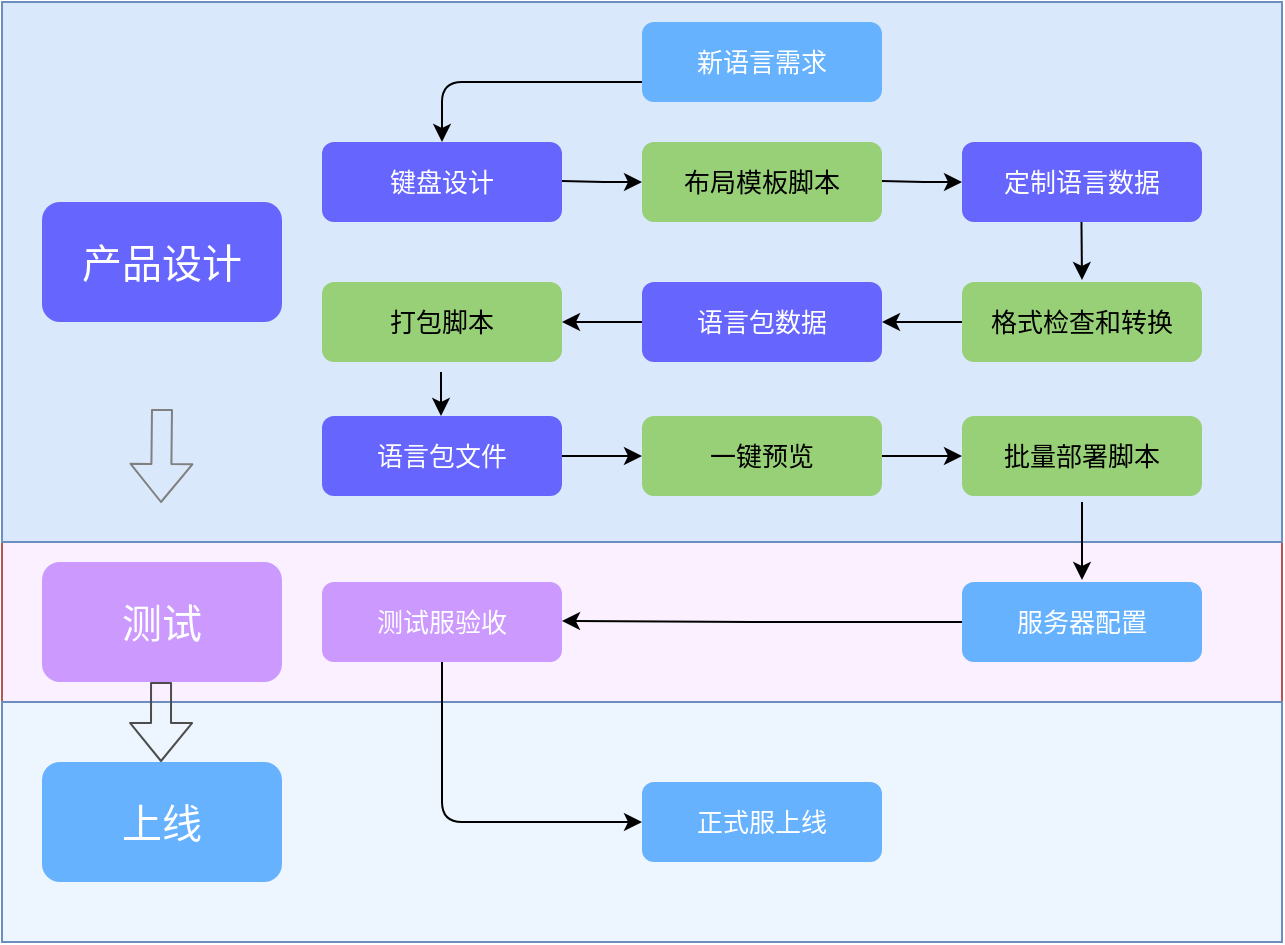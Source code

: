 <mxfile version="14.4.3" type="github">
  <diagram id="xOBQJXy0Ue40J4LOi7c3" name="Page-1">
    <mxGraphModel dx="1038" dy="548" grid="1" gridSize="10" guides="1" tooltips="1" connect="1" arrows="1" fold="1" page="1" pageScale="1" pageWidth="1169" pageHeight="1654" math="0" shadow="0">
      <root>
        <mxCell id="0" />
        <mxCell id="1" parent="0" />
        <mxCell id="9wywZuN-ud5n2_ETPoj8-13" value="" style="rounded=0;whiteSpace=wrap;html=1;shadow=0;fontSize=13;strokeColor=#b85450;fillColor=#FAF0FF;" vertex="1" parent="1">
          <mxGeometry x="80" y="900" width="640" height="130" as="geometry" />
        </mxCell>
        <mxCell id="9wywZuN-ud5n2_ETPoj8-11" value="" style="rounded=0;whiteSpace=wrap;html=1;fontSize=13;shadow=0;fillColor=#dae8fc;strokeColor=#6c8ebf;" vertex="1" parent="1">
          <mxGeometry x="80" y="680" width="640" height="270" as="geometry" />
        </mxCell>
        <mxCell id="efsipYV88HZfpGAUX3hU-22" value="" style="edgeStyle=orthogonalEdgeStyle;rounded=0;orthogonalLoop=1;jettySize=auto;html=1;" parent="1" edge="1">
          <mxGeometry relative="1" as="geometry">
            <mxPoint x="299.5" y="865" as="sourcePoint" />
            <mxPoint x="299.5" y="887" as="targetPoint" />
          </mxGeometry>
        </mxCell>
        <mxCell id="efsipYV88HZfpGAUX3hU-23" value="" style="edgeStyle=orthogonalEdgeStyle;rounded=0;orthogonalLoop=1;jettySize=auto;html=1;entryX=0;entryY=0.5;entryDx=0;entryDy=0;" parent="1" edge="1" target="RqDaoYSggY41LwrY34h8-11">
          <mxGeometry relative="1" as="geometry">
            <mxPoint x="360" y="769.5" as="sourcePoint" />
            <mxPoint x="390" y="769.5" as="targetPoint" />
          </mxGeometry>
        </mxCell>
        <mxCell id="efsipYV88HZfpGAUX3hU-18" value="" style="endArrow=classic;html=1;exitX=0;exitY=0.5;exitDx=0;exitDy=0;entryX=0.5;entryY=0;entryDx=0;entryDy=0;" parent="1" edge="1">
          <mxGeometry width="50" height="50" relative="1" as="geometry">
            <mxPoint x="400" y="720" as="sourcePoint" />
            <mxPoint x="300" y="750" as="targetPoint" />
            <Array as="points">
              <mxPoint x="300" y="720" />
            </Array>
          </mxGeometry>
        </mxCell>
        <mxCell id="efsipYV88HZfpGAUX3hU-34" value="" style="endArrow=classic;html=1;entryX=1;entryY=0.5;entryDx=0;entryDy=0;" parent="1" edge="1" target="RqDaoYSggY41LwrY34h8-20">
          <mxGeometry width="50" height="50" relative="1" as="geometry">
            <mxPoint x="560" y="840" as="sourcePoint" />
            <mxPoint x="530" y="840" as="targetPoint" />
          </mxGeometry>
        </mxCell>
        <mxCell id="wHggCsX_2gIJy1Te9Tja-1" value="" style="endArrow=classic;html=1;" parent="1" edge="1">
          <mxGeometry width="50" height="50" relative="1" as="geometry">
            <mxPoint x="619.733" y="790" as="sourcePoint" />
            <mxPoint x="620" y="819" as="targetPoint" />
            <Array as="points" />
          </mxGeometry>
        </mxCell>
        <mxCell id="RqDaoYSggY41LwrY34h8-2" value="" style="endArrow=classic;html=1;exitX=1;exitY=0.5;exitDx=0;exitDy=0;" parent="1" edge="1" source="RqDaoYSggY41LwrY34h8-17">
          <mxGeometry width="50" height="50" relative="1" as="geometry">
            <mxPoint x="620" y="960" as="sourcePoint" />
            <mxPoint x="560" y="907" as="targetPoint" />
            <Array as="points" />
          </mxGeometry>
        </mxCell>
        <mxCell id="RqDaoYSggY41LwrY34h8-7" value="&lt;span style=&quot;font-size: 13px;&quot;&gt;新语言需求&lt;/span&gt;" style="rounded=1;whiteSpace=wrap;html=1;strokeColor=none;fontSize=13;fontColor=#FFFFFF;fillColor=#66B2FF;" parent="1" vertex="1">
          <mxGeometry x="400" y="690" width="120" height="40" as="geometry" />
        </mxCell>
        <mxCell id="RqDaoYSggY41LwrY34h8-9" value="键盘设计" style="rounded=1;whiteSpace=wrap;html=1;fillColor=#6666FF;fontColor=#FFFFFF;strokeColor=none;fontSize=13;" parent="1" vertex="1">
          <mxGeometry x="240" y="750" width="120" height="40" as="geometry" />
        </mxCell>
        <mxCell id="RqDaoYSggY41LwrY34h8-11" value="布局模板脚本" style="rounded=1;whiteSpace=wrap;html=1;fillColor=#97D077;strokeColor=none;fontSize=13;" parent="1" vertex="1">
          <mxGeometry x="400" y="750" width="120" height="40" as="geometry" />
        </mxCell>
        <mxCell id="RqDaoYSggY41LwrY34h8-12" value="格式检查和转换" style="rounded=1;whiteSpace=wrap;html=1;fillColor=#97D077;strokeColor=none;fontSize=13;" parent="1" vertex="1">
          <mxGeometry x="560" y="820" width="120" height="40" as="geometry" />
        </mxCell>
        <mxCell id="RqDaoYSggY41LwrY34h8-13" value="打包脚本" style="rounded=1;whiteSpace=wrap;html=1;fillColor=#97D077;strokeColor=none;fontSize=13;" parent="1" vertex="1">
          <mxGeometry x="240" y="820" width="120" height="40" as="geometry" />
        </mxCell>
        <mxCell id="RqDaoYSggY41LwrY34h8-14" value="批量部署脚本" style="rounded=1;whiteSpace=wrap;html=1;fillColor=#97D077;strokeColor=none;fontSize=13;" parent="1" vertex="1">
          <mxGeometry x="560" y="887" width="120" height="40" as="geometry" />
        </mxCell>
        <mxCell id="RqDaoYSggY41LwrY34h8-15" value="定制语言数据" style="rounded=1;whiteSpace=wrap;html=1;strokeColor=none;fillColor=#6666FF;fontColor=#FFFFFF;fontSize=13;" parent="1" vertex="1">
          <mxGeometry x="560" y="750" width="120" height="40" as="geometry" />
        </mxCell>
        <mxCell id="RqDaoYSggY41LwrY34h8-16" value="语言包文件" style="rounded=1;whiteSpace=wrap;html=1;fillColor=#6666FF;strokeColor=none;fontColor=#FFFFFF;fontSize=13;" parent="1" vertex="1">
          <mxGeometry x="240" y="887" width="120" height="40" as="geometry" />
        </mxCell>
        <mxCell id="RqDaoYSggY41LwrY34h8-17" value="一键预览" style="rounded=1;whiteSpace=wrap;html=1;fillColor=#97D077;strokeColor=none;fontSize=13;" parent="1" vertex="1">
          <mxGeometry x="400" y="887" width="120" height="40" as="geometry" />
        </mxCell>
        <mxCell id="RqDaoYSggY41LwrY34h8-20" value="语言包数据" style="rounded=1;whiteSpace=wrap;html=1;fontColor=#FFFFFF;strokeColor=none;fillColor=#6666FF;fontSize=13;" parent="1" vertex="1">
          <mxGeometry x="400" y="820" width="120" height="40" as="geometry" />
        </mxCell>
        <mxCell id="RqDaoYSggY41LwrY34h8-27" value="&lt;font style=&quot;font-size: 20px&quot;&gt;产品设计&lt;/font&gt;" style="rounded=1;whiteSpace=wrap;html=1;fontColor=#ffffff;fillColor=#6666FF;strokeColor=none;" parent="1" vertex="1">
          <mxGeometry x="100" y="780" width="120" height="60" as="geometry" />
        </mxCell>
        <mxCell id="9wywZuN-ud5n2_ETPoj8-3" value="" style="edgeStyle=orthogonalEdgeStyle;rounded=0;orthogonalLoop=1;jettySize=auto;html=1;entryX=0;entryY=0.5;entryDx=0;entryDy=0;" edge="1" parent="1" target="RqDaoYSggY41LwrY34h8-15">
          <mxGeometry relative="1" as="geometry">
            <mxPoint x="520" y="769.5" as="sourcePoint" />
            <mxPoint x="550" y="769.5" as="targetPoint" />
          </mxGeometry>
        </mxCell>
        <mxCell id="9wywZuN-ud5n2_ETPoj8-4" value="" style="endArrow=classic;html=1;entryX=1;entryY=0.5;entryDx=0;entryDy=0;" edge="1" parent="1">
          <mxGeometry width="50" height="50" relative="1" as="geometry">
            <mxPoint x="400" y="840" as="sourcePoint" />
            <mxPoint x="360" y="840" as="targetPoint" />
          </mxGeometry>
        </mxCell>
        <mxCell id="9wywZuN-ud5n2_ETPoj8-6" value="" style="edgeStyle=orthogonalEdgeStyle;rounded=0;orthogonalLoop=1;jettySize=auto;html=1;entryX=0;entryY=0.5;entryDx=0;entryDy=0;exitX=1;exitY=0.5;exitDx=0;exitDy=0;" edge="1" parent="1" source="RqDaoYSggY41LwrY34h8-16" target="RqDaoYSggY41LwrY34h8-17">
          <mxGeometry relative="1" as="geometry">
            <mxPoint x="530" y="779.5" as="sourcePoint" />
            <mxPoint x="570" y="780" as="targetPoint" />
          </mxGeometry>
        </mxCell>
        <mxCell id="efsipYV88HZfpGAUX3hU-29" value="" style="edgeStyle=orthogonalEdgeStyle;rounded=0;orthogonalLoop=1;jettySize=auto;html=1;exitX=0;exitY=0.5;exitDx=0;exitDy=0;" parent="1" edge="1" source="RqDaoYSggY41LwrY34h8-18">
          <mxGeometry relative="1" as="geometry">
            <mxPoint x="550" y="990" as="sourcePoint" />
            <mxPoint x="360" y="989.5" as="targetPoint" />
            <Array as="points">
              <mxPoint x="455" y="990" />
            </Array>
          </mxGeometry>
        </mxCell>
        <mxCell id="efsipYV88HZfpGAUX3hU-35" value="" style="endArrow=classic;html=1;" parent="1" edge="1">
          <mxGeometry width="50" height="50" relative="1" as="geometry">
            <mxPoint x="620" y="930" as="sourcePoint" />
            <mxPoint x="620" y="969" as="targetPoint" />
          </mxGeometry>
        </mxCell>
        <mxCell id="RqDaoYSggY41LwrY34h8-18" value="服务器配置" style="rounded=1;whiteSpace=wrap;html=1;fontSize=13;strokeColor=none;fillColor=#66B2FF;fontColor=#FFFFFF;" parent="1" vertex="1">
          <mxGeometry x="560" y="970" width="120" height="40" as="geometry" />
        </mxCell>
        <mxCell id="RqDaoYSggY41LwrY34h8-19" value="测试服验收" style="rounded=1;whiteSpace=wrap;html=1;strokeColor=none;fontColor=#FFFFFF;fontSize=13;fillColor=#CC99FF;" parent="1" vertex="1">
          <mxGeometry x="240" y="970" width="120" height="40" as="geometry" />
        </mxCell>
        <mxCell id="RqDaoYSggY41LwrY34h8-25" value="&lt;font style=&quot;font-size: 20px&quot;&gt;测试&lt;/font&gt;" style="rounded=1;whiteSpace=wrap;html=1;fontColor=#ffffff;strokeColor=none;fillColor=#CC99FF;" parent="1" vertex="1">
          <mxGeometry x="100" y="960" width="120" height="60" as="geometry" />
        </mxCell>
        <mxCell id="9wywZuN-ud5n2_ETPoj8-14" value="" style="rounded=0;whiteSpace=wrap;html=1;shadow=0;strokeColor=#6c8ebf;fontSize=13;fillColor=#EDF6FF;" vertex="1" parent="1">
          <mxGeometry x="80" y="1030" width="640" height="120" as="geometry" />
        </mxCell>
        <mxCell id="RqDaoYSggY41LwrY34h8-4" value="" style="endArrow=classic;html=1;exitX=0.5;exitY=1;exitDx=0;exitDy=0;entryX=0;entryY=0.5;entryDx=0;entryDy=0;" parent="1" target="RqDaoYSggY41LwrY34h8-8" edge="1">
          <mxGeometry width="50" height="50" relative="1" as="geometry">
            <mxPoint x="300" y="1010" as="sourcePoint" />
            <mxPoint x="400" y="1060" as="targetPoint" />
            <Array as="points">
              <mxPoint x="300" y="1090" />
            </Array>
          </mxGeometry>
        </mxCell>
        <mxCell id="RqDaoYSggY41LwrY34h8-8" value="正式服上线" style="rounded=1;whiteSpace=wrap;html=1;strokeColor=none;fontColor=#FFFFFF;fontSize=13;fillColor=#66B2FF;" parent="1" vertex="1">
          <mxGeometry x="400" y="1070" width="120" height="40" as="geometry" />
        </mxCell>
        <mxCell id="RqDaoYSggY41LwrY34h8-26" value="&lt;font style=&quot;font-size: 20px&quot;&gt;上线&lt;/font&gt;" style="rounded=1;whiteSpace=wrap;html=1;fontColor=#ffffff;strokeColor=none;fillColor=#66B2FF;" parent="1" vertex="1">
          <mxGeometry x="100" y="1060" width="120" height="60" as="geometry" />
        </mxCell>
        <mxCell id="9wywZuN-ud5n2_ETPoj8-2" value="" style="shape=flexArrow;endArrow=classic;html=1;fontColor=#CCCCCC;strokeColor=#4D4D4D;exitX=0.496;exitY=1;exitDx=0;exitDy=0;exitPerimeter=0;" edge="1" parent="1" source="RqDaoYSggY41LwrY34h8-25">
          <mxGeometry width="50" height="50" relative="1" as="geometry">
            <mxPoint x="160" y="1030" as="sourcePoint" />
            <mxPoint x="159.5" y="1060" as="targetPoint" />
          </mxGeometry>
        </mxCell>
        <mxCell id="9wywZuN-ud5n2_ETPoj8-1" value="" style="shape=flexArrow;endArrow=classic;html=1;fontColor=#CCCCCC;strokeColor=#808080;" edge="1" parent="1">
          <mxGeometry width="50" height="50" relative="1" as="geometry">
            <mxPoint x="160" y="883.5" as="sourcePoint" />
            <mxPoint x="159.5" y="930.5" as="targetPoint" />
          </mxGeometry>
        </mxCell>
      </root>
    </mxGraphModel>
  </diagram>
</mxfile>
